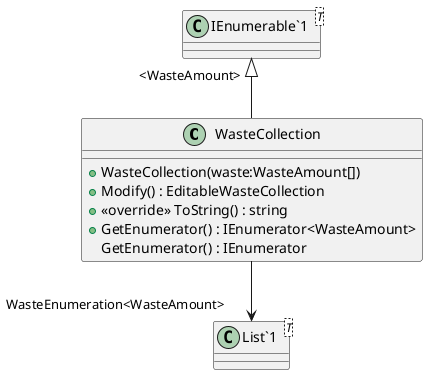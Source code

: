 @startuml
class WasteCollection {
    + WasteCollection(waste:WasteAmount[])
    + Modify() : EditableWasteCollection
    + <<override>> ToString() : string
    + GetEnumerator() : IEnumerator<WasteAmount>
    GetEnumerator() : IEnumerator
}
class "IEnumerable`1"<T> {
}
class "List`1"<T> {
}
"IEnumerable`1" "<WasteAmount>" <|-- WasteCollection
WasteCollection --> "WasteEnumeration<WasteAmount>" "List`1"
@enduml
